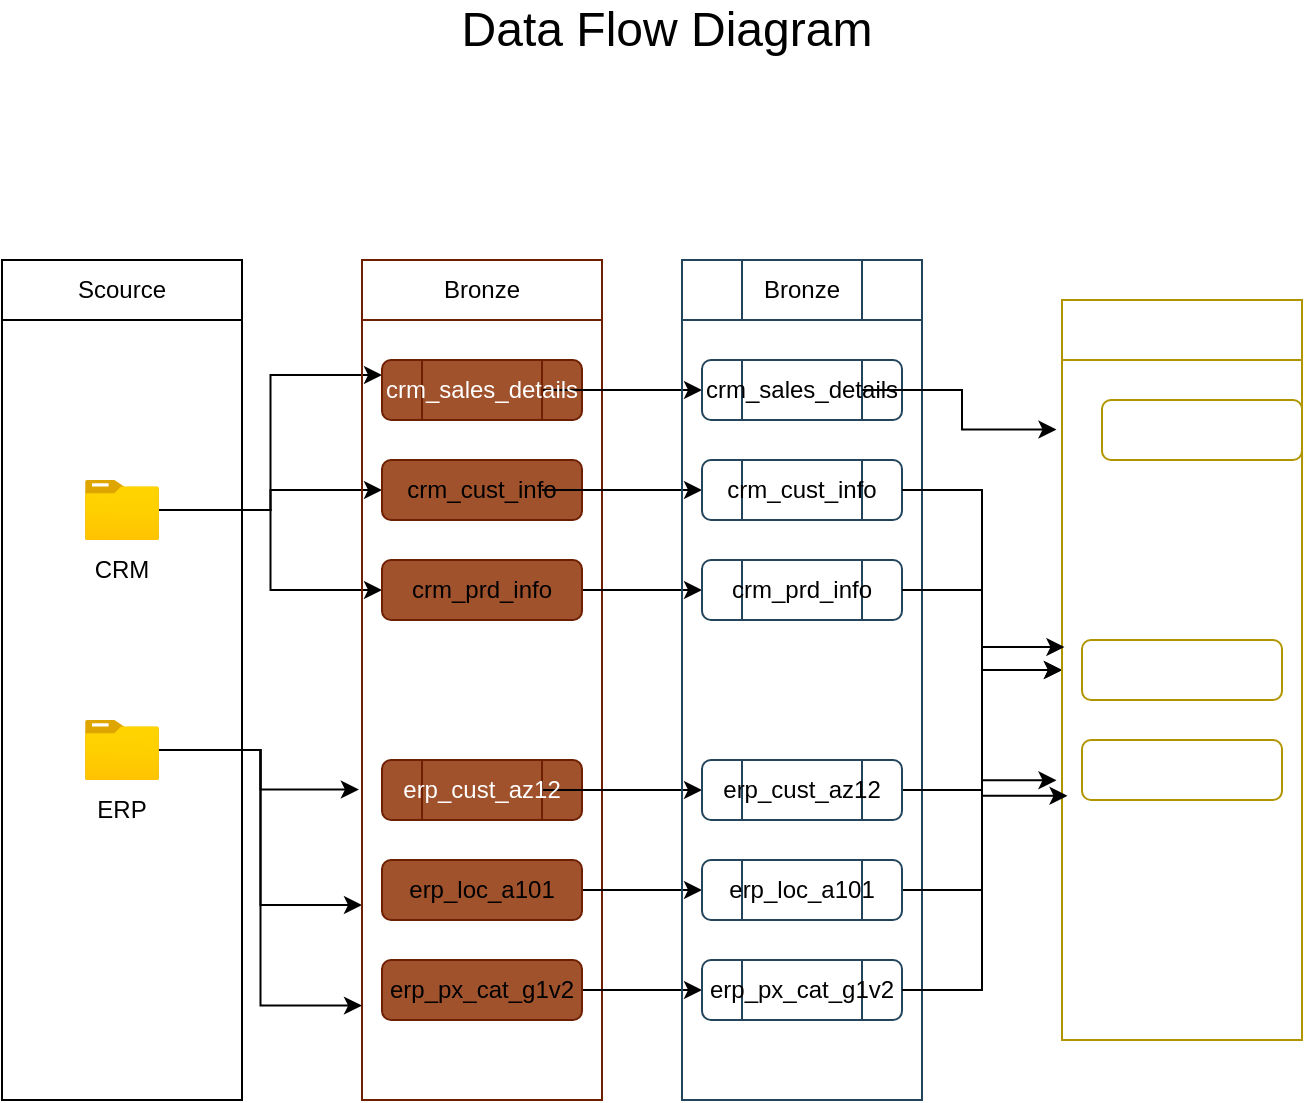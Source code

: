 <mxfile version="28.1.2">
  <diagram name="Page-1" id="Wv10Wmua8kiEntHwjY6N">
    <mxGraphModel dx="1042" dy="626" grid="1" gridSize="10" guides="1" tooltips="1" connect="1" arrows="1" fold="1" page="1" pageScale="1" pageWidth="850" pageHeight="1100" math="0" shadow="0">
      <root>
        <mxCell id="0" />
        <mxCell id="1" parent="0" />
        <mxCell id="dqROVMMONsuqlkCIEF-i-1" value="Data Flow Diagram" style="text;html=1;align=center;verticalAlign=middle;whiteSpace=wrap;rounded=0;fontSize=24;" parent="1" vertex="1">
          <mxGeometry x="240" y="10" width="285" height="30" as="geometry" />
        </mxCell>
        <mxCell id="dqROVMMONsuqlkCIEF-i-2" value="" style="rounded=0;whiteSpace=wrap;html=1;fillColor=none;" parent="1" vertex="1">
          <mxGeometry x="50" y="170" width="120" height="390" as="geometry" />
        </mxCell>
        <mxCell id="dqROVMMONsuqlkCIEF-i-3" value="Scource" style="text;html=1;align=center;verticalAlign=middle;whiteSpace=wrap;rounded=0;" parent="1" vertex="1">
          <mxGeometry x="50" y="140" width="120" height="30" as="geometry" />
        </mxCell>
        <mxCell id="dqROVMMONsuqlkCIEF-i-4" value="" style="rounded=0;whiteSpace=wrap;html=1;fillColor=none;" parent="1" vertex="1">
          <mxGeometry x="50" y="140" width="120" height="30" as="geometry" />
        </mxCell>
        <mxCell id="dqROVMMONsuqlkCIEF-i-19" style="edgeStyle=orthogonalEdgeStyle;rounded=0;orthogonalLoop=1;jettySize=auto;html=1;entryX=0;entryY=0.5;entryDx=0;entryDy=0;" parent="1" source="dqROVMMONsuqlkCIEF-i-5" target="dqROVMMONsuqlkCIEF-i-14" edge="1">
          <mxGeometry relative="1" as="geometry" />
        </mxCell>
        <mxCell id="dqROVMMONsuqlkCIEF-i-20" style="edgeStyle=orthogonalEdgeStyle;rounded=0;orthogonalLoop=1;jettySize=auto;html=1;entryX=0;entryY=0.5;entryDx=0;entryDy=0;" parent="1" source="dqROVMMONsuqlkCIEF-i-5" target="dqROVMMONsuqlkCIEF-i-16" edge="1">
          <mxGeometry relative="1" as="geometry" />
        </mxCell>
        <mxCell id="dqROVMMONsuqlkCIEF-i-31" style="edgeStyle=orthogonalEdgeStyle;rounded=0;orthogonalLoop=1;jettySize=auto;html=1;entryX=0;entryY=0.25;entryDx=0;entryDy=0;" parent="1" source="dqROVMMONsuqlkCIEF-i-5" target="dqROVMMONsuqlkCIEF-i-12" edge="1">
          <mxGeometry relative="1" as="geometry" />
        </mxCell>
        <mxCell id="dqROVMMONsuqlkCIEF-i-5" value="" style="image;aspect=fixed;html=1;points=[];align=center;fontSize=12;image=img/lib/azure2/general/Folder_Blank.svg;" parent="1" vertex="1">
          <mxGeometry x="91.52" y="250" width="36.96" height="30" as="geometry" />
        </mxCell>
        <mxCell id="dqROVMMONsuqlkCIEF-i-6" value="CRM" style="text;html=1;align=center;verticalAlign=middle;whiteSpace=wrap;rounded=0;" parent="1" vertex="1">
          <mxGeometry x="80" y="280" width="60" height="30" as="geometry" />
        </mxCell>
        <mxCell id="dqROVMMONsuqlkCIEF-i-28" style="edgeStyle=orthogonalEdgeStyle;rounded=0;orthogonalLoop=1;jettySize=auto;html=1;entryX=0;entryY=0.75;entryDx=0;entryDy=0;" parent="1" source="dqROVMMONsuqlkCIEF-i-7" target="dqROVMMONsuqlkCIEF-i-9" edge="1">
          <mxGeometry relative="1" as="geometry" />
        </mxCell>
        <mxCell id="dqROVMMONsuqlkCIEF-i-7" value="" style="image;aspect=fixed;html=1;points=[];align=center;fontSize=12;image=img/lib/azure2/general/Folder_Blank.svg;" parent="1" vertex="1">
          <mxGeometry x="91.52" y="370" width="36.96" height="30" as="geometry" />
        </mxCell>
        <mxCell id="dqROVMMONsuqlkCIEF-i-8" value="ERP" style="text;html=1;align=center;verticalAlign=middle;whiteSpace=wrap;rounded=0;" parent="1" vertex="1">
          <mxGeometry x="80" y="400" width="60" height="30" as="geometry" />
        </mxCell>
        <mxCell id="dqROVMMONsuqlkCIEF-i-9" value="" style="rounded=0;whiteSpace=wrap;html=1;fillColor=none;fontColor=#ffffff;strokeColor=#6D1F00;" parent="1" vertex="1">
          <mxGeometry x="230" y="170" width="120" height="390" as="geometry" />
        </mxCell>
        <mxCell id="dqROVMMONsuqlkCIEF-i-10" value="" style="rounded=0;whiteSpace=wrap;html=1;fillColor=none;fontColor=#ffffff;strokeColor=#6D1F00;" parent="1" vertex="1">
          <mxGeometry x="230" y="140" width="120" height="30" as="geometry" />
        </mxCell>
        <mxCell id="dqROVMMONsuqlkCIEF-i-11" value="Bronze" style="text;html=1;align=center;verticalAlign=middle;whiteSpace=wrap;rounded=0;" parent="1" vertex="1">
          <mxGeometry x="260" y="140" width="60" height="30" as="geometry" />
        </mxCell>
        <mxCell id="dqROVMMONsuqlkCIEF-i-12" value="" style="rounded=1;whiteSpace=wrap;html=1;fillColor=#a0522d;fontColor=#ffffff;strokeColor=#6D1F00;" parent="1" vertex="1">
          <mxGeometry x="240" y="190" width="100" height="30" as="geometry" />
        </mxCell>
        <mxCell id="mIFm_8k8DrrK08wJyYLu-16" style="edgeStyle=orthogonalEdgeStyle;rounded=0;orthogonalLoop=1;jettySize=auto;html=1;entryX=0;entryY=0.5;entryDx=0;entryDy=0;" parent="1" source="dqROVMMONsuqlkCIEF-i-13" target="mIFm_8k8DrrK08wJyYLu-4" edge="1">
          <mxGeometry relative="1" as="geometry" />
        </mxCell>
        <mxCell id="dqROVMMONsuqlkCIEF-i-13" value="crm_sales_details" style="text;html=1;align=center;verticalAlign=middle;whiteSpace=wrap;rounded=0;fillColor=#a0522d;fontColor=#ffffff;strokeColor=#6D1F00;" parent="1" vertex="1">
          <mxGeometry x="260" y="190" width="60" height="30" as="geometry" />
        </mxCell>
        <mxCell id="dqROVMMONsuqlkCIEF-i-14" value="" style="rounded=1;whiteSpace=wrap;html=1;fillColor=#a0522d;fontColor=#ffffff;strokeColor=#6D1F00;" parent="1" vertex="1">
          <mxGeometry x="240" y="240" width="100" height="30" as="geometry" />
        </mxCell>
        <mxCell id="mIFm_8k8DrrK08wJyYLu-17" style="edgeStyle=orthogonalEdgeStyle;rounded=0;orthogonalLoop=1;jettySize=auto;html=1;" parent="1" source="dqROVMMONsuqlkCIEF-i-15" target="mIFm_8k8DrrK08wJyYLu-6" edge="1">
          <mxGeometry relative="1" as="geometry" />
        </mxCell>
        <mxCell id="dqROVMMONsuqlkCIEF-i-15" value="crm_cust_info" style="text;html=1;align=center;verticalAlign=middle;whiteSpace=wrap;rounded=0;" parent="1" vertex="1">
          <mxGeometry x="260" y="240" width="60" height="30" as="geometry" />
        </mxCell>
        <mxCell id="mIFm_8k8DrrK08wJyYLu-18" style="edgeStyle=orthogonalEdgeStyle;rounded=0;orthogonalLoop=1;jettySize=auto;html=1;entryX=0;entryY=0.5;entryDx=0;entryDy=0;" parent="1" source="dqROVMMONsuqlkCIEF-i-16" target="mIFm_8k8DrrK08wJyYLu-8" edge="1">
          <mxGeometry relative="1" as="geometry" />
        </mxCell>
        <mxCell id="dqROVMMONsuqlkCIEF-i-16" value="" style="rounded=1;whiteSpace=wrap;html=1;fillColor=#a0522d;fontColor=#ffffff;strokeColor=#6D1F00;" parent="1" vertex="1">
          <mxGeometry x="240" y="290" width="100" height="30" as="geometry" />
        </mxCell>
        <mxCell id="dqROVMMONsuqlkCIEF-i-17" value="crm_prd_info" style="text;html=1;align=center;verticalAlign=middle;whiteSpace=wrap;rounded=0;" parent="1" vertex="1">
          <mxGeometry x="260" y="290" width="60" height="30" as="geometry" />
        </mxCell>
        <mxCell id="dqROVMMONsuqlkCIEF-i-21" value="" style="rounded=1;whiteSpace=wrap;html=1;fillColor=#a0522d;fontColor=#ffffff;strokeColor=#6D1F00;" parent="1" vertex="1">
          <mxGeometry x="240" y="390" width="100" height="30" as="geometry" />
        </mxCell>
        <mxCell id="mIFm_8k8DrrK08wJyYLu-19" style="edgeStyle=orthogonalEdgeStyle;rounded=0;orthogonalLoop=1;jettySize=auto;html=1;" parent="1" source="dqROVMMONsuqlkCIEF-i-22" target="mIFm_8k8DrrK08wJyYLu-10" edge="1">
          <mxGeometry relative="1" as="geometry" />
        </mxCell>
        <mxCell id="dqROVMMONsuqlkCIEF-i-22" value="erp_cust_az12" style="text;html=1;align=center;verticalAlign=middle;whiteSpace=wrap;rounded=0;fillColor=#a0522d;fontColor=#ffffff;strokeColor=#6D1F00;" parent="1" vertex="1">
          <mxGeometry x="260" y="390" width="60" height="30" as="geometry" />
        </mxCell>
        <mxCell id="mIFm_8k8DrrK08wJyYLu-20" style="edgeStyle=orthogonalEdgeStyle;rounded=0;orthogonalLoop=1;jettySize=auto;html=1;" parent="1" source="dqROVMMONsuqlkCIEF-i-23" target="mIFm_8k8DrrK08wJyYLu-12" edge="1">
          <mxGeometry relative="1" as="geometry" />
        </mxCell>
        <mxCell id="dqROVMMONsuqlkCIEF-i-23" value="" style="rounded=1;whiteSpace=wrap;html=1;fillColor=#a0522d;fontColor=#ffffff;strokeColor=#6D1F00;" parent="1" vertex="1">
          <mxGeometry x="240" y="440" width="100" height="30" as="geometry" />
        </mxCell>
        <mxCell id="dqROVMMONsuqlkCIEF-i-24" value="erp_loc_a101" style="text;html=1;align=center;verticalAlign=middle;whiteSpace=wrap;rounded=0;" parent="1" vertex="1">
          <mxGeometry x="260" y="440" width="60" height="30" as="geometry" />
        </mxCell>
        <mxCell id="mIFm_8k8DrrK08wJyYLu-21" style="edgeStyle=orthogonalEdgeStyle;rounded=0;orthogonalLoop=1;jettySize=auto;html=1;entryX=0;entryY=0.5;entryDx=0;entryDy=0;" parent="1" source="dqROVMMONsuqlkCIEF-i-25" target="mIFm_8k8DrrK08wJyYLu-14" edge="1">
          <mxGeometry relative="1" as="geometry" />
        </mxCell>
        <mxCell id="dqROVMMONsuqlkCIEF-i-25" value="" style="rounded=1;whiteSpace=wrap;html=1;fillColor=#a0522d;fontColor=#ffffff;strokeColor=#6D1F00;" parent="1" vertex="1">
          <mxGeometry x="240" y="490" width="100" height="30" as="geometry" />
        </mxCell>
        <mxCell id="dqROVMMONsuqlkCIEF-i-26" value="erp_px_cat_g1v2" style="text;html=1;align=center;verticalAlign=middle;whiteSpace=wrap;rounded=0;" parent="1" vertex="1">
          <mxGeometry x="260" y="490" width="60" height="30" as="geometry" />
        </mxCell>
        <mxCell id="dqROVMMONsuqlkCIEF-i-27" style="edgeStyle=orthogonalEdgeStyle;rounded=0;orthogonalLoop=1;jettySize=auto;html=1;entryX=-0.013;entryY=0.602;entryDx=0;entryDy=0;entryPerimeter=0;" parent="1" source="dqROVMMONsuqlkCIEF-i-7" target="dqROVMMONsuqlkCIEF-i-9" edge="1">
          <mxGeometry relative="1" as="geometry" />
        </mxCell>
        <mxCell id="dqROVMMONsuqlkCIEF-i-29" style="edgeStyle=orthogonalEdgeStyle;rounded=0;orthogonalLoop=1;jettySize=auto;html=1;entryX=0;entryY=0.879;entryDx=0;entryDy=0;entryPerimeter=0;" parent="1" source="dqROVMMONsuqlkCIEF-i-7" target="dqROVMMONsuqlkCIEF-i-9" edge="1">
          <mxGeometry relative="1" as="geometry" />
        </mxCell>
        <mxCell id="mIFm_8k8DrrK08wJyYLu-1" value="" style="rounded=0;whiteSpace=wrap;html=1;fillColor=none;strokeColor=#23445d;" parent="1" vertex="1">
          <mxGeometry x="390" y="170" width="120" height="390" as="geometry" />
        </mxCell>
        <mxCell id="mIFm_8k8DrrK08wJyYLu-2" value="" style="rounded=0;whiteSpace=wrap;html=1;fillColor=none;strokeColor=#23445d;" parent="1" vertex="1">
          <mxGeometry x="390" y="140" width="120" height="30" as="geometry" />
        </mxCell>
        <mxCell id="mIFm_8k8DrrK08wJyYLu-3" value="Bronze" style="text;html=1;align=center;verticalAlign=middle;whiteSpace=wrap;rounded=0;fillColor=none;strokeColor=#23445d;" parent="1" vertex="1">
          <mxGeometry x="420" y="140" width="60" height="30" as="geometry" />
        </mxCell>
        <mxCell id="mIFm_8k8DrrK08wJyYLu-4" value="" style="rounded=1;whiteSpace=wrap;html=1;fillColor=none;strokeColor=#23445d;" parent="1" vertex="1">
          <mxGeometry x="400" y="190" width="100" height="30" as="geometry" />
        </mxCell>
        <mxCell id="mIFm_8k8DrrK08wJyYLu-5" value="crm_sales_details" style="text;html=1;align=center;verticalAlign=middle;whiteSpace=wrap;rounded=0;fillColor=none;strokeColor=#23445d;" parent="1" vertex="1">
          <mxGeometry x="420" y="190" width="60" height="30" as="geometry" />
        </mxCell>
        <mxCell id="mIFm_8k8DrrK08wJyYLu-6" value="" style="rounded=1;whiteSpace=wrap;html=1;fillColor=none;strokeColor=#23445d;" parent="1" vertex="1">
          <mxGeometry x="400" y="240" width="100" height="30" as="geometry" />
        </mxCell>
        <mxCell id="mIFm_8k8DrrK08wJyYLu-7" value="crm_cust_info" style="text;html=1;align=center;verticalAlign=middle;whiteSpace=wrap;rounded=0;fillColor=none;strokeColor=#23445d;" parent="1" vertex="1">
          <mxGeometry x="420" y="240" width="60" height="30" as="geometry" />
        </mxCell>
        <mxCell id="mIFm_8k8DrrK08wJyYLu-8" value="" style="rounded=1;whiteSpace=wrap;html=1;fillColor=none;strokeColor=#23445d;" parent="1" vertex="1">
          <mxGeometry x="400" y="290" width="100" height="30" as="geometry" />
        </mxCell>
        <mxCell id="mIFm_8k8DrrK08wJyYLu-9" value="crm_prd_info" style="text;html=1;align=center;verticalAlign=middle;whiteSpace=wrap;rounded=0;fillColor=none;strokeColor=#23445d;" parent="1" vertex="1">
          <mxGeometry x="420" y="290" width="60" height="30" as="geometry" />
        </mxCell>
        <mxCell id="412gW21RNORMbrwV0z7J-20" style="edgeStyle=orthogonalEdgeStyle;rounded=0;orthogonalLoop=1;jettySize=auto;html=1;entryX=0;entryY=0.5;entryDx=0;entryDy=0;" edge="1" parent="1" source="mIFm_8k8DrrK08wJyYLu-10" target="412gW21RNORMbrwV0z7J-1">
          <mxGeometry relative="1" as="geometry" />
        </mxCell>
        <mxCell id="mIFm_8k8DrrK08wJyYLu-10" value="" style="rounded=1;whiteSpace=wrap;html=1;fillColor=none;strokeColor=#23445d;" parent="1" vertex="1">
          <mxGeometry x="400" y="390" width="100" height="30" as="geometry" />
        </mxCell>
        <mxCell id="mIFm_8k8DrrK08wJyYLu-11" value="erp_cust_az12" style="text;html=1;align=center;verticalAlign=middle;whiteSpace=wrap;rounded=0;fillColor=none;strokeColor=#23445d;" parent="1" vertex="1">
          <mxGeometry x="420" y="390" width="60" height="30" as="geometry" />
        </mxCell>
        <mxCell id="412gW21RNORMbrwV0z7J-21" style="edgeStyle=orthogonalEdgeStyle;rounded=0;orthogonalLoop=1;jettySize=auto;html=1;entryX=0;entryY=0.5;entryDx=0;entryDy=0;" edge="1" parent="1" source="mIFm_8k8DrrK08wJyYLu-12" target="412gW21RNORMbrwV0z7J-1">
          <mxGeometry relative="1" as="geometry" />
        </mxCell>
        <mxCell id="mIFm_8k8DrrK08wJyYLu-12" value="" style="rounded=1;whiteSpace=wrap;html=1;fillColor=none;strokeColor=#23445d;" parent="1" vertex="1">
          <mxGeometry x="400" y="440" width="100" height="30" as="geometry" />
        </mxCell>
        <mxCell id="mIFm_8k8DrrK08wJyYLu-13" value="erp_loc_a101" style="text;html=1;align=center;verticalAlign=middle;whiteSpace=wrap;rounded=0;fillColor=none;strokeColor=#23445d;" parent="1" vertex="1">
          <mxGeometry x="420" y="440" width="60" height="30" as="geometry" />
        </mxCell>
        <mxCell id="mIFm_8k8DrrK08wJyYLu-14" value="" style="rounded=1;whiteSpace=wrap;html=1;fillColor=none;strokeColor=#23445d;" parent="1" vertex="1">
          <mxGeometry x="400" y="490" width="100" height="30" as="geometry" />
        </mxCell>
        <mxCell id="mIFm_8k8DrrK08wJyYLu-15" value="erp_px_cat_g1v2" style="text;html=1;align=center;verticalAlign=middle;whiteSpace=wrap;rounded=0;fillColor=none;strokeColor=#23445d;" parent="1" vertex="1">
          <mxGeometry x="420" y="490" width="60" height="30" as="geometry" />
        </mxCell>
        <mxCell id="412gW21RNORMbrwV0z7J-1" value="" style="rounded=0;whiteSpace=wrap;html=1;fillColor=none;strokeColor=#B09500;fontColor=#FFFFFF;" vertex="1" parent="1">
          <mxGeometry x="580" y="160" width="120" height="370" as="geometry" />
        </mxCell>
        <mxCell id="412gW21RNORMbrwV0z7J-2" value="Gold" style="rounded=0;whiteSpace=wrap;html=1;fillColor=none;strokeColor=#B09500;fontColor=#FFFFFF;" vertex="1" parent="1">
          <mxGeometry x="580" y="160" width="120" height="30" as="geometry" />
        </mxCell>
        <mxCell id="412gW21RNORMbrwV0z7J-4" value="Fact_sales" style="rounded=1;whiteSpace=wrap;html=1;fillColor=none;strokeColor=#B09500;fontColor=#FFFFFF;" vertex="1" parent="1">
          <mxGeometry x="600" y="210" width="100" height="30" as="geometry" />
        </mxCell>
        <mxCell id="412gW21RNORMbrwV0z7J-6" value="dim_customers" style="rounded=1;whiteSpace=wrap;html=1;fillColor=none;strokeColor=#B09500;fontColor=#FFFFFF;" vertex="1" parent="1">
          <mxGeometry x="590" y="330" width="100" height="30" as="geometry" />
        </mxCell>
        <mxCell id="412gW21RNORMbrwV0z7J-8" value="dim_products" style="rounded=1;whiteSpace=wrap;html=1;fillColor=none;strokeColor=#B09500;fontColor=#FFFFFF;" vertex="1" parent="1">
          <mxGeometry x="590" y="380" width="100" height="30" as="geometry" />
        </mxCell>
        <mxCell id="412gW21RNORMbrwV0z7J-17" style="edgeStyle=orthogonalEdgeStyle;rounded=0;orthogonalLoop=1;jettySize=auto;html=1;entryX=-0.023;entryY=0.175;entryDx=0;entryDy=0;entryPerimeter=0;" edge="1" parent="1" source="mIFm_8k8DrrK08wJyYLu-5" target="412gW21RNORMbrwV0z7J-1">
          <mxGeometry relative="1" as="geometry" />
        </mxCell>
        <mxCell id="412gW21RNORMbrwV0z7J-18" style="edgeStyle=orthogonalEdgeStyle;rounded=0;orthogonalLoop=1;jettySize=auto;html=1;entryX=0.01;entryY=0.469;entryDx=0;entryDy=0;entryPerimeter=0;" edge="1" parent="1" source="mIFm_8k8DrrK08wJyYLu-6" target="412gW21RNORMbrwV0z7J-1">
          <mxGeometry relative="1" as="geometry" />
        </mxCell>
        <mxCell id="412gW21RNORMbrwV0z7J-19" style="edgeStyle=orthogonalEdgeStyle;rounded=0;orthogonalLoop=1;jettySize=auto;html=1;entryX=-0.023;entryY=0.649;entryDx=0;entryDy=0;entryPerimeter=0;" edge="1" parent="1" source="mIFm_8k8DrrK08wJyYLu-8" target="412gW21RNORMbrwV0z7J-1">
          <mxGeometry relative="1" as="geometry" />
        </mxCell>
        <mxCell id="412gW21RNORMbrwV0z7J-22" style="edgeStyle=orthogonalEdgeStyle;rounded=0;orthogonalLoop=1;jettySize=auto;html=1;entryX=0.023;entryY=0.67;entryDx=0;entryDy=0;entryPerimeter=0;" edge="1" parent="1" source="mIFm_8k8DrrK08wJyYLu-14" target="412gW21RNORMbrwV0z7J-1">
          <mxGeometry relative="1" as="geometry" />
        </mxCell>
      </root>
    </mxGraphModel>
  </diagram>
</mxfile>
